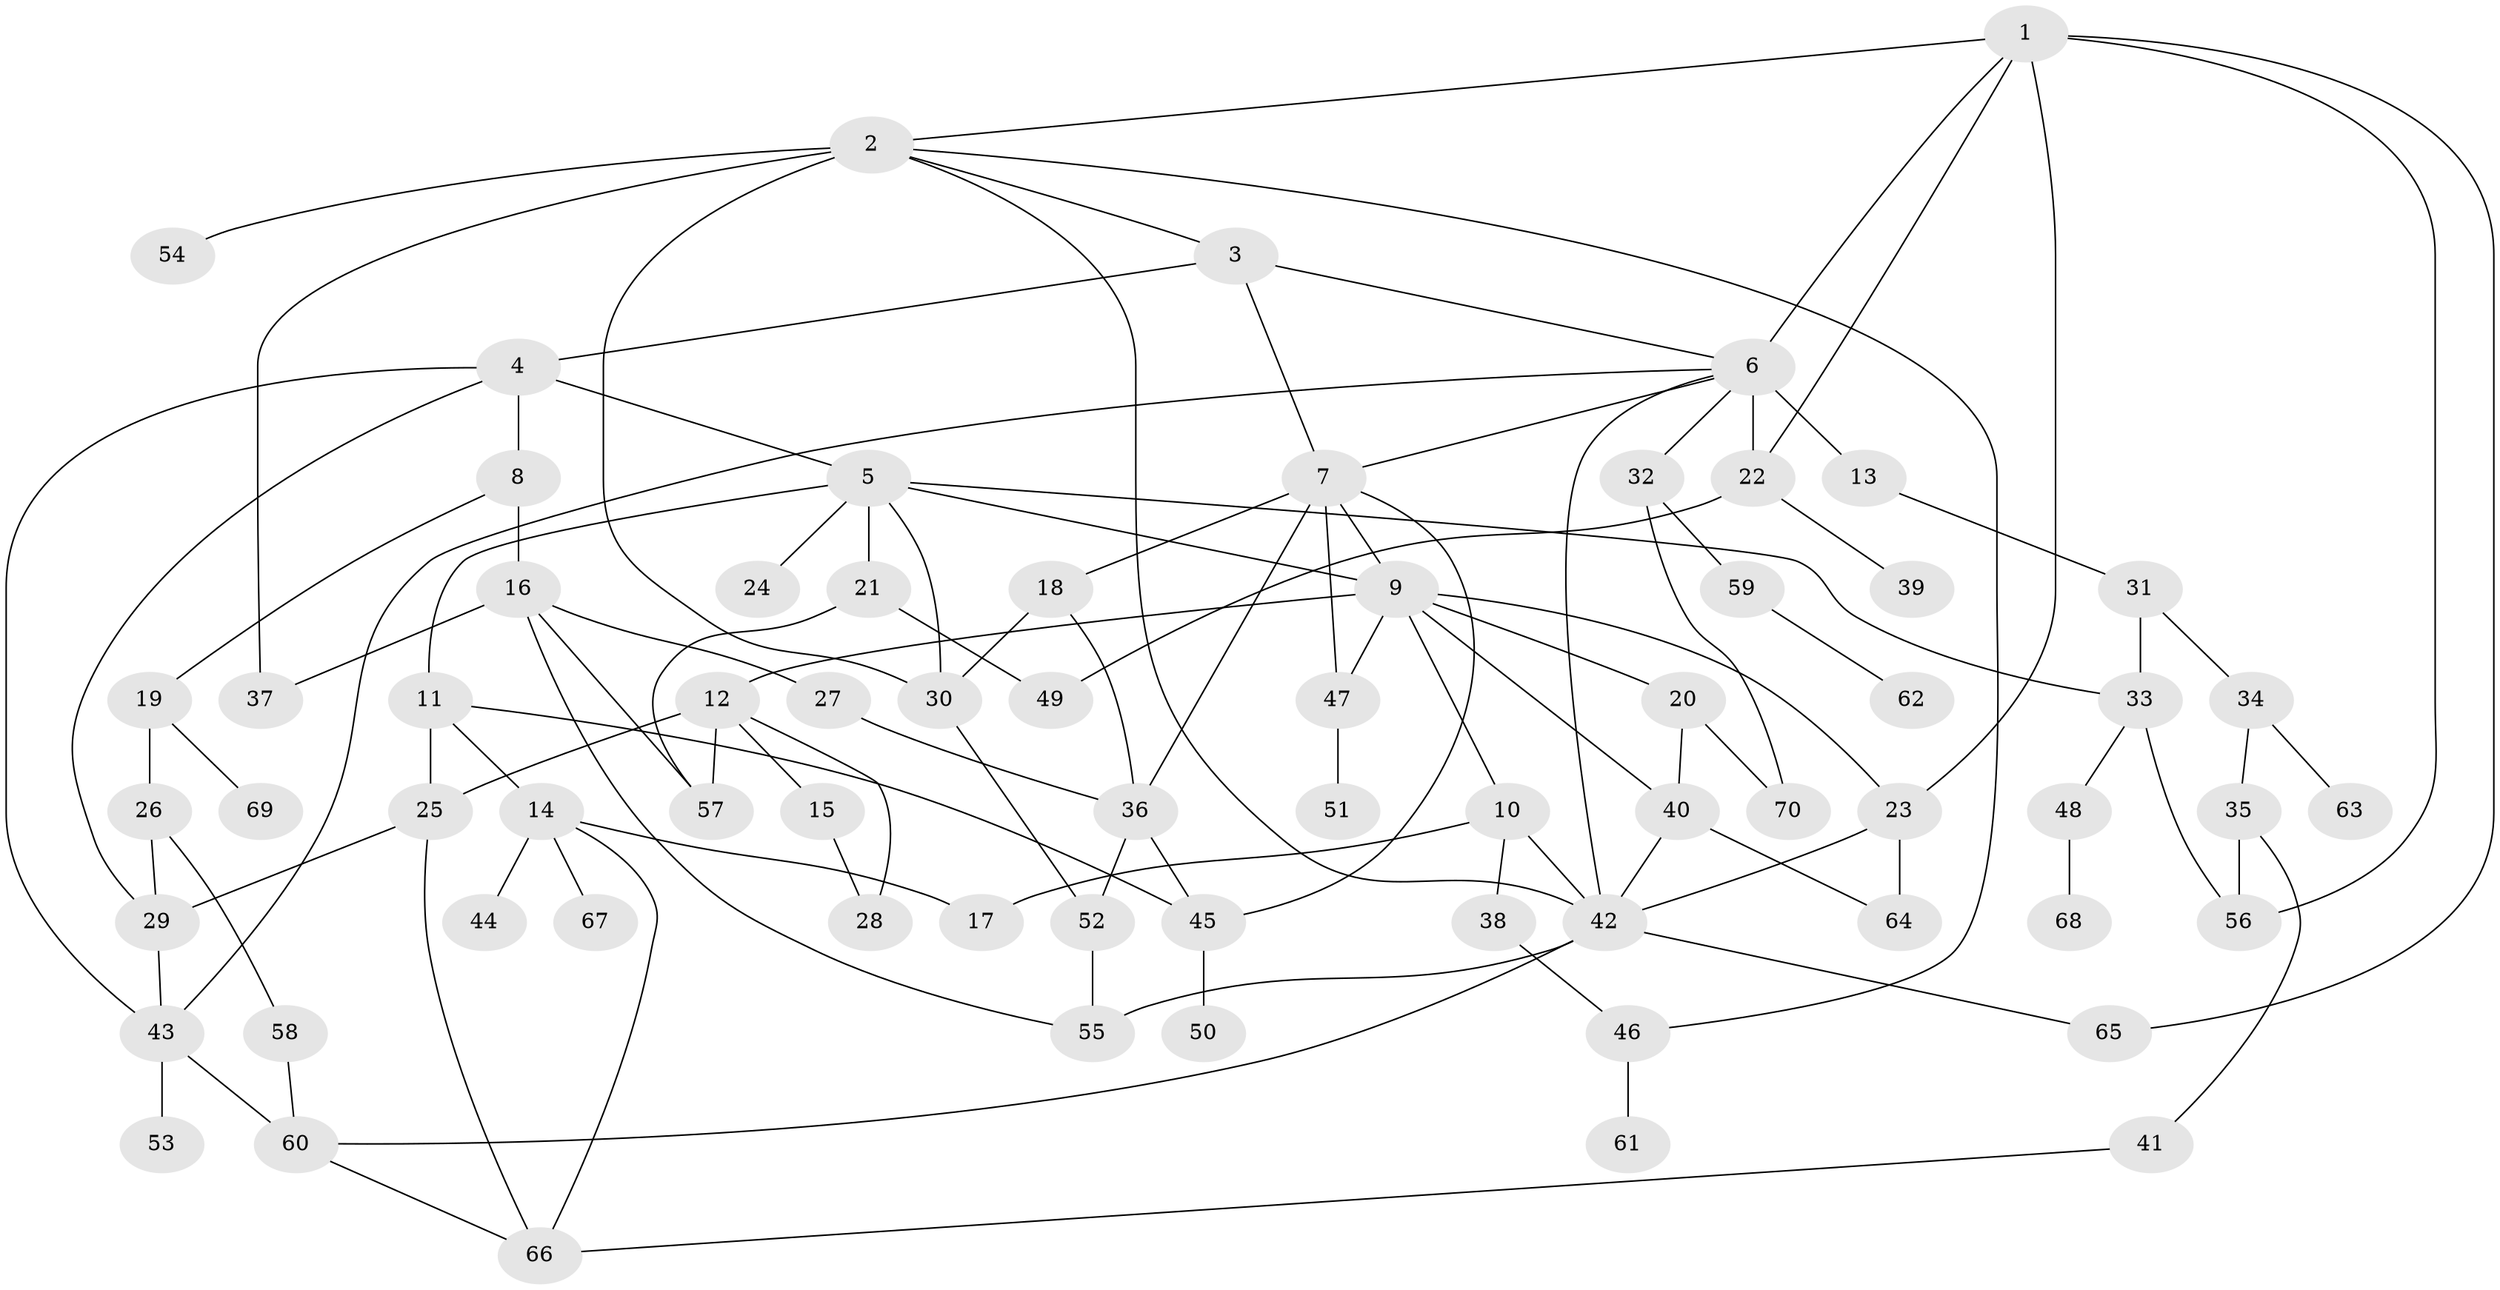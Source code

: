 // original degree distribution, {7: 0.02857142857142857, 6: 0.04285714285714286, 5: 0.02857142857142857, 8: 0.007142857142857143, 3: 0.22857142857142856, 4: 0.12857142857142856, 1: 0.2857142857142857, 2: 0.25}
// Generated by graph-tools (version 1.1) at 2025/49/03/04/25 22:49:07]
// undirected, 70 vertices, 112 edges
graph export_dot {
  node [color=gray90,style=filled];
  1;
  2;
  3;
  4;
  5;
  6;
  7;
  8;
  9;
  10;
  11;
  12;
  13;
  14;
  15;
  16;
  17;
  18;
  19;
  20;
  21;
  22;
  23;
  24;
  25;
  26;
  27;
  28;
  29;
  30;
  31;
  32;
  33;
  34;
  35;
  36;
  37;
  38;
  39;
  40;
  41;
  42;
  43;
  44;
  45;
  46;
  47;
  48;
  49;
  50;
  51;
  52;
  53;
  54;
  55;
  56;
  57;
  58;
  59;
  60;
  61;
  62;
  63;
  64;
  65;
  66;
  67;
  68;
  69;
  70;
  1 -- 2 [weight=1.0];
  1 -- 6 [weight=1.0];
  1 -- 22 [weight=1.0];
  1 -- 23 [weight=1.0];
  1 -- 56 [weight=1.0];
  1 -- 65 [weight=1.0];
  2 -- 3 [weight=1.0];
  2 -- 30 [weight=1.0];
  2 -- 37 [weight=1.0];
  2 -- 42 [weight=1.0];
  2 -- 46 [weight=1.0];
  2 -- 54 [weight=2.0];
  3 -- 4 [weight=2.0];
  3 -- 6 [weight=2.0];
  3 -- 7 [weight=1.0];
  4 -- 5 [weight=1.0];
  4 -- 8 [weight=1.0];
  4 -- 29 [weight=1.0];
  4 -- 43 [weight=1.0];
  5 -- 9 [weight=1.0];
  5 -- 11 [weight=1.0];
  5 -- 21 [weight=1.0];
  5 -- 24 [weight=1.0];
  5 -- 30 [weight=1.0];
  5 -- 33 [weight=1.0];
  6 -- 7 [weight=1.0];
  6 -- 13 [weight=5.0];
  6 -- 22 [weight=1.0];
  6 -- 32 [weight=1.0];
  6 -- 42 [weight=1.0];
  6 -- 43 [weight=1.0];
  7 -- 9 [weight=2.0];
  7 -- 18 [weight=1.0];
  7 -- 36 [weight=1.0];
  7 -- 45 [weight=1.0];
  7 -- 47 [weight=1.0];
  8 -- 16 [weight=1.0];
  8 -- 19 [weight=1.0];
  9 -- 10 [weight=1.0];
  9 -- 12 [weight=2.0];
  9 -- 20 [weight=1.0];
  9 -- 23 [weight=1.0];
  9 -- 40 [weight=1.0];
  9 -- 47 [weight=1.0];
  10 -- 17 [weight=1.0];
  10 -- 38 [weight=1.0];
  10 -- 42 [weight=1.0];
  11 -- 14 [weight=1.0];
  11 -- 25 [weight=1.0];
  11 -- 45 [weight=1.0];
  12 -- 15 [weight=1.0];
  12 -- 25 [weight=2.0];
  12 -- 28 [weight=2.0];
  12 -- 57 [weight=1.0];
  13 -- 31 [weight=1.0];
  14 -- 17 [weight=1.0];
  14 -- 44 [weight=1.0];
  14 -- 66 [weight=1.0];
  14 -- 67 [weight=1.0];
  15 -- 28 [weight=1.0];
  16 -- 27 [weight=1.0];
  16 -- 37 [weight=1.0];
  16 -- 55 [weight=1.0];
  16 -- 57 [weight=1.0];
  18 -- 30 [weight=1.0];
  18 -- 36 [weight=1.0];
  19 -- 26 [weight=1.0];
  19 -- 69 [weight=1.0];
  20 -- 40 [weight=1.0];
  20 -- 70 [weight=1.0];
  21 -- 49 [weight=2.0];
  21 -- 57 [weight=1.0];
  22 -- 39 [weight=1.0];
  22 -- 49 [weight=1.0];
  23 -- 42 [weight=1.0];
  23 -- 64 [weight=2.0];
  25 -- 29 [weight=1.0];
  25 -- 66 [weight=1.0];
  26 -- 29 [weight=1.0];
  26 -- 58 [weight=1.0];
  27 -- 36 [weight=1.0];
  29 -- 43 [weight=1.0];
  30 -- 52 [weight=1.0];
  31 -- 33 [weight=1.0];
  31 -- 34 [weight=1.0];
  32 -- 59 [weight=1.0];
  32 -- 70 [weight=1.0];
  33 -- 48 [weight=1.0];
  33 -- 56 [weight=1.0];
  34 -- 35 [weight=1.0];
  34 -- 63 [weight=1.0];
  35 -- 41 [weight=1.0];
  35 -- 56 [weight=1.0];
  36 -- 45 [weight=1.0];
  36 -- 52 [weight=1.0];
  38 -- 46 [weight=1.0];
  40 -- 42 [weight=1.0];
  40 -- 64 [weight=1.0];
  41 -- 66 [weight=1.0];
  42 -- 55 [weight=1.0];
  42 -- 60 [weight=1.0];
  42 -- 65 [weight=1.0];
  43 -- 53 [weight=2.0];
  43 -- 60 [weight=1.0];
  45 -- 50 [weight=2.0];
  46 -- 61 [weight=1.0];
  47 -- 51 [weight=1.0];
  48 -- 68 [weight=1.0];
  52 -- 55 [weight=1.0];
  58 -- 60 [weight=1.0];
  59 -- 62 [weight=1.0];
  60 -- 66 [weight=1.0];
}
